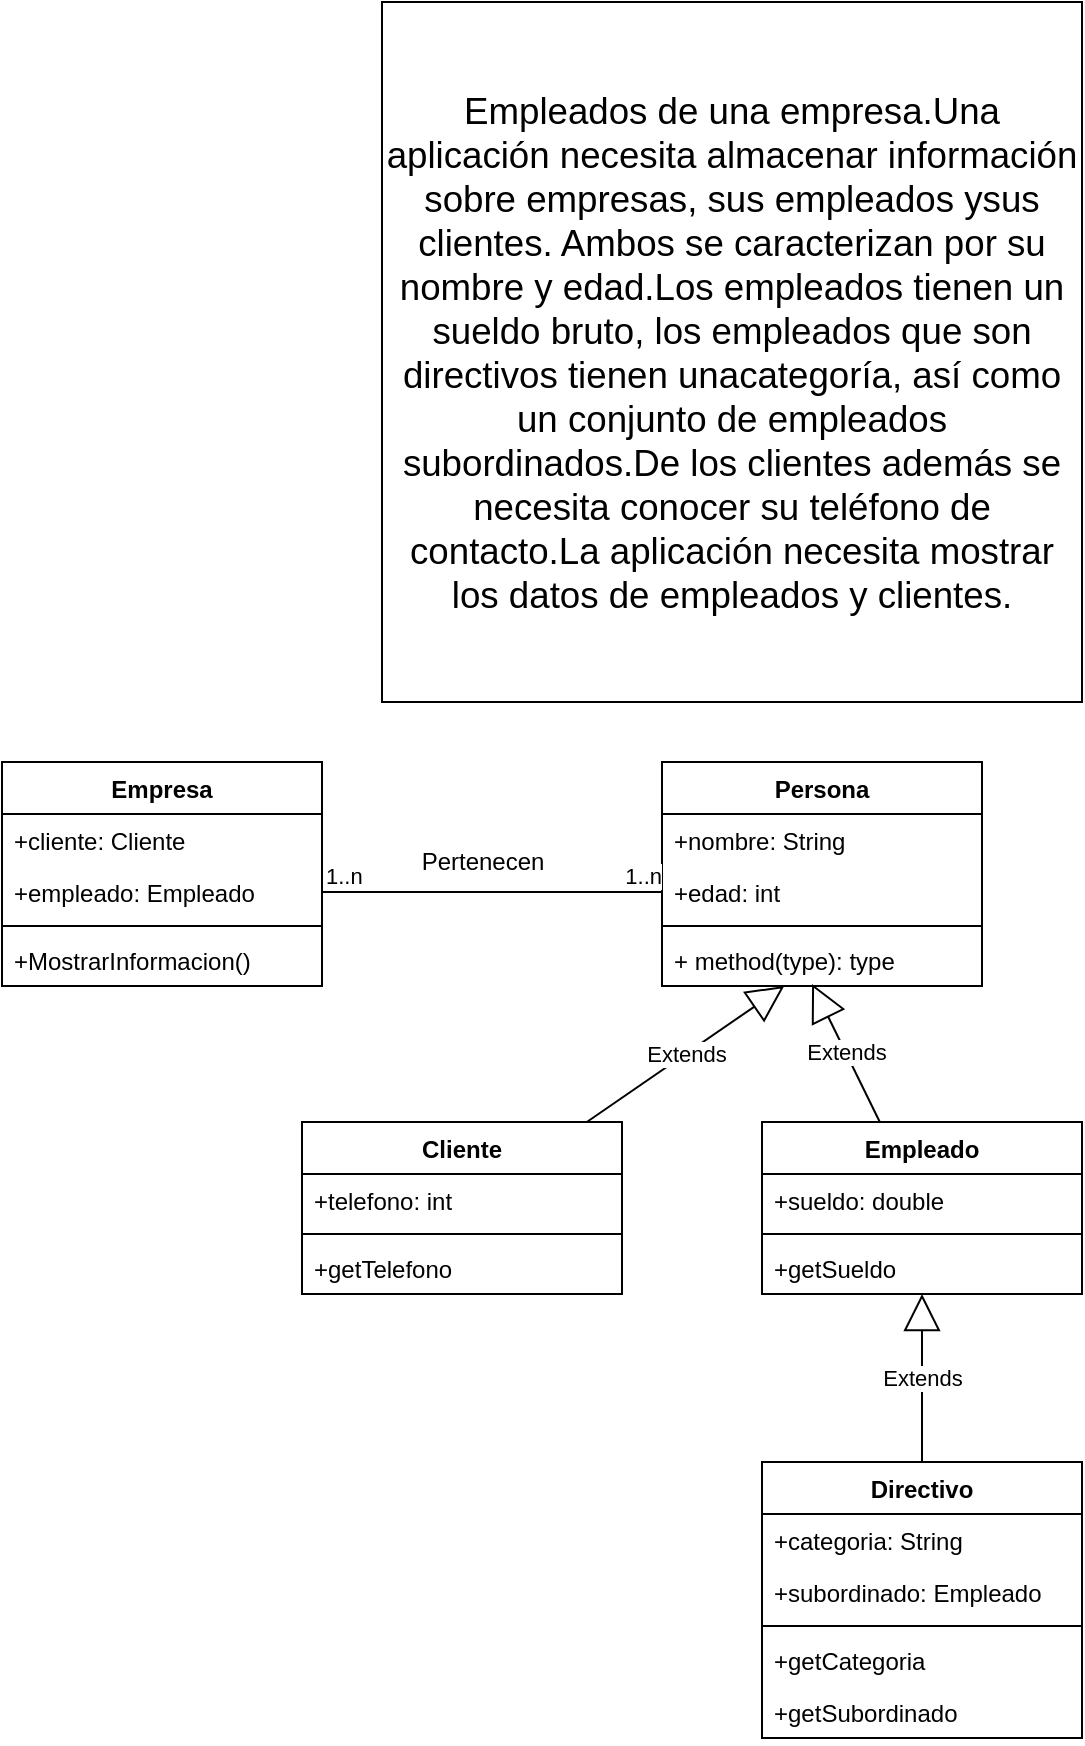 <mxfile version="14.3.2" type="github">
  <diagram id="C5RBs43oDa-KdzZeNtuy" name="Page-1">
    <mxGraphModel dx="1350" dy="2000" grid="1" gridSize="10" guides="1" tooltips="1" connect="1" arrows="1" fold="1" page="1" pageScale="1" pageWidth="827" pageHeight="1169" math="0" shadow="0">
      <root>
        <mxCell id="WIyWlLk6GJQsqaUBKTNV-0" />
        <mxCell id="WIyWlLk6GJQsqaUBKTNV-1" parent="WIyWlLk6GJQsqaUBKTNV-0" />
        <mxCell id="-hX0p-gWuChUssL3cWtv-0" value="&lt;span style=&quot;left: 180.151px ; top: 661.466px ; font-size: 18.34px ; font-family: sans-serif ; transform: scalex(0.896)&quot;&gt;Empleados de una empresa.&lt;/span&gt;&lt;span style=&quot;left: 180.151px ; top: 686.487px ; font-size: 18.34px ; font-family: sans-serif ; transform: scalex(0.888)&quot;&gt;Una aplicación necesita almacenar información sobre empresas, sus empleados y&lt;/span&gt;&lt;span style=&quot;left: 180.151px ; top: 711.508px ; font-size: 18.34px ; font-family: sans-serif ; transform: scalex(0.887)&quot;&gt;sus clientes. Ambos se caracterizan por su nombre y edad.&lt;/span&gt;&lt;span style=&quot;left: 180.151px ; top: 736.529px ; font-size: 18.34px ; font-family: sans-serif ; transform: scalex(0.883)&quot;&gt;Los empleados tienen un sueldo bruto, los empleados que son directivos tienen una&lt;/span&gt;&lt;span style=&quot;left: 180.151px ; top: 761.55px ; font-size: 18.34px ; font-family: sans-serif ; transform: scalex(0.888)&quot;&gt;categoría, así como un conjunto de empleados subordinados.&lt;/span&gt;&lt;span style=&quot;left: 180.151px ; top: 786.571px ; font-size: 18.34px ; font-family: sans-serif ; transform: scalex(0.886)&quot;&gt;De los clientes además se necesita conocer su teléfono de contacto.&lt;/span&gt;&lt;span style=&quot;left: 180.151px ; top: 811.592px ; font-size: 18.34px ; font-family: sans-serif ; transform: scalex(0.882)&quot;&gt;La aplicación necesita mostrar los datos de empleados y clientes.&lt;/span&gt;" style="whiteSpace=wrap;html=1;aspect=fixed;" vertex="1" parent="WIyWlLk6GJQsqaUBKTNV-1">
          <mxGeometry x="250" y="-310" width="350" height="350" as="geometry" />
        </mxCell>
        <mxCell id="-hX0p-gWuChUssL3cWtv-1" value="Empresa" style="swimlane;fontStyle=1;align=center;verticalAlign=top;childLayout=stackLayout;horizontal=1;startSize=26;horizontalStack=0;resizeParent=1;resizeParentMax=0;resizeLast=0;collapsible=1;marginBottom=0;" vertex="1" parent="WIyWlLk6GJQsqaUBKTNV-1">
          <mxGeometry x="60" y="70" width="160" height="112" as="geometry" />
        </mxCell>
        <mxCell id="-hX0p-gWuChUssL3cWtv-2" value="+cliente: Cliente" style="text;strokeColor=none;fillColor=none;align=left;verticalAlign=top;spacingLeft=4;spacingRight=4;overflow=hidden;rotatable=0;points=[[0,0.5],[1,0.5]];portConstraint=eastwest;" vertex="1" parent="-hX0p-gWuChUssL3cWtv-1">
          <mxGeometry y="26" width="160" height="26" as="geometry" />
        </mxCell>
        <mxCell id="-hX0p-gWuChUssL3cWtv-30" value="+empleado: Empleado" style="text;strokeColor=none;fillColor=none;align=left;verticalAlign=top;spacingLeft=4;spacingRight=4;overflow=hidden;rotatable=0;points=[[0,0.5],[1,0.5]];portConstraint=eastwest;" vertex="1" parent="-hX0p-gWuChUssL3cWtv-1">
          <mxGeometry y="52" width="160" height="26" as="geometry" />
        </mxCell>
        <mxCell id="-hX0p-gWuChUssL3cWtv-3" value="" style="line;strokeWidth=1;fillColor=none;align=left;verticalAlign=middle;spacingTop=-1;spacingLeft=3;spacingRight=3;rotatable=0;labelPosition=right;points=[];portConstraint=eastwest;" vertex="1" parent="-hX0p-gWuChUssL3cWtv-1">
          <mxGeometry y="78" width="160" height="8" as="geometry" />
        </mxCell>
        <mxCell id="-hX0p-gWuChUssL3cWtv-4" value="+MostrarInformacion()" style="text;strokeColor=none;fillColor=none;align=left;verticalAlign=top;spacingLeft=4;spacingRight=4;overflow=hidden;rotatable=0;points=[[0,0.5],[1,0.5]];portConstraint=eastwest;" vertex="1" parent="-hX0p-gWuChUssL3cWtv-1">
          <mxGeometry y="86" width="160" height="26" as="geometry" />
        </mxCell>
        <mxCell id="-hX0p-gWuChUssL3cWtv-5" value="Empleado" style="swimlane;fontStyle=1;align=center;verticalAlign=top;childLayout=stackLayout;horizontal=1;startSize=26;horizontalStack=0;resizeParent=1;resizeParentMax=0;resizeLast=0;collapsible=1;marginBottom=0;" vertex="1" parent="WIyWlLk6GJQsqaUBKTNV-1">
          <mxGeometry x="440" y="250" width="160" height="86" as="geometry" />
        </mxCell>
        <mxCell id="-hX0p-gWuChUssL3cWtv-10" value="+sueldo: double" style="text;strokeColor=none;fillColor=none;align=left;verticalAlign=top;spacingLeft=4;spacingRight=4;overflow=hidden;rotatable=0;points=[[0,0.5],[1,0.5]];portConstraint=eastwest;" vertex="1" parent="-hX0p-gWuChUssL3cWtv-5">
          <mxGeometry y="26" width="160" height="26" as="geometry" />
        </mxCell>
        <mxCell id="-hX0p-gWuChUssL3cWtv-7" value="" style="line;strokeWidth=1;fillColor=none;align=left;verticalAlign=middle;spacingTop=-1;spacingLeft=3;spacingRight=3;rotatable=0;labelPosition=right;points=[];portConstraint=eastwest;" vertex="1" parent="-hX0p-gWuChUssL3cWtv-5">
          <mxGeometry y="52" width="160" height="8" as="geometry" />
        </mxCell>
        <mxCell id="-hX0p-gWuChUssL3cWtv-8" value="+getSueldo" style="text;strokeColor=none;fillColor=none;align=left;verticalAlign=top;spacingLeft=4;spacingRight=4;overflow=hidden;rotatable=0;points=[[0,0.5],[1,0.5]];portConstraint=eastwest;" vertex="1" parent="-hX0p-gWuChUssL3cWtv-5">
          <mxGeometry y="60" width="160" height="26" as="geometry" />
        </mxCell>
        <mxCell id="-hX0p-gWuChUssL3cWtv-11" value="Directivo" style="swimlane;fontStyle=1;align=center;verticalAlign=top;childLayout=stackLayout;horizontal=1;startSize=26;horizontalStack=0;resizeParent=1;resizeParentMax=0;resizeLast=0;collapsible=1;marginBottom=0;" vertex="1" parent="WIyWlLk6GJQsqaUBKTNV-1">
          <mxGeometry x="440" y="420" width="160" height="138" as="geometry" />
        </mxCell>
        <mxCell id="-hX0p-gWuChUssL3cWtv-12" value="+categoria: String" style="text;strokeColor=none;fillColor=none;align=left;verticalAlign=top;spacingLeft=4;spacingRight=4;overflow=hidden;rotatable=0;points=[[0,0.5],[1,0.5]];portConstraint=eastwest;" vertex="1" parent="-hX0p-gWuChUssL3cWtv-11">
          <mxGeometry y="26" width="160" height="26" as="geometry" />
        </mxCell>
        <mxCell id="-hX0p-gWuChUssL3cWtv-13" value="+subordinado: Empleado" style="text;strokeColor=none;fillColor=none;align=left;verticalAlign=top;spacingLeft=4;spacingRight=4;overflow=hidden;rotatable=0;points=[[0,0.5],[1,0.5]];portConstraint=eastwest;" vertex="1" parent="-hX0p-gWuChUssL3cWtv-11">
          <mxGeometry y="52" width="160" height="26" as="geometry" />
        </mxCell>
        <mxCell id="-hX0p-gWuChUssL3cWtv-15" value="" style="line;strokeWidth=1;fillColor=none;align=left;verticalAlign=middle;spacingTop=-1;spacingLeft=3;spacingRight=3;rotatable=0;labelPosition=right;points=[];portConstraint=eastwest;" vertex="1" parent="-hX0p-gWuChUssL3cWtv-11">
          <mxGeometry y="78" width="160" height="8" as="geometry" />
        </mxCell>
        <mxCell id="-hX0p-gWuChUssL3cWtv-16" value="+getCategoria&#xa;" style="text;strokeColor=none;fillColor=none;align=left;verticalAlign=top;spacingLeft=4;spacingRight=4;overflow=hidden;rotatable=0;points=[[0,0.5],[1,0.5]];portConstraint=eastwest;" vertex="1" parent="-hX0p-gWuChUssL3cWtv-11">
          <mxGeometry y="86" width="160" height="26" as="geometry" />
        </mxCell>
        <mxCell id="-hX0p-gWuChUssL3cWtv-31" value="+getSubordinado" style="text;strokeColor=none;fillColor=none;align=left;verticalAlign=top;spacingLeft=4;spacingRight=4;overflow=hidden;rotatable=0;points=[[0,0.5],[1,0.5]];portConstraint=eastwest;" vertex="1" parent="-hX0p-gWuChUssL3cWtv-11">
          <mxGeometry y="112" width="160" height="26" as="geometry" />
        </mxCell>
        <mxCell id="-hX0p-gWuChUssL3cWtv-17" value="Persona" style="swimlane;fontStyle=1;align=center;verticalAlign=top;childLayout=stackLayout;horizontal=1;startSize=26;horizontalStack=0;resizeParent=1;resizeParentMax=0;resizeLast=0;collapsible=1;marginBottom=0;" vertex="1" parent="WIyWlLk6GJQsqaUBKTNV-1">
          <mxGeometry x="390" y="70" width="160" height="112" as="geometry" />
        </mxCell>
        <mxCell id="-hX0p-gWuChUssL3cWtv-18" value="+nombre: String&#xa;" style="text;strokeColor=none;fillColor=none;align=left;verticalAlign=top;spacingLeft=4;spacingRight=4;overflow=hidden;rotatable=0;points=[[0,0.5],[1,0.5]];portConstraint=eastwest;" vertex="1" parent="-hX0p-gWuChUssL3cWtv-17">
          <mxGeometry y="26" width="160" height="26" as="geometry" />
        </mxCell>
        <mxCell id="-hX0p-gWuChUssL3cWtv-19" value="+edad: int" style="text;strokeColor=none;fillColor=none;align=left;verticalAlign=top;spacingLeft=4;spacingRight=4;overflow=hidden;rotatable=0;points=[[0,0.5],[1,0.5]];portConstraint=eastwest;" vertex="1" parent="-hX0p-gWuChUssL3cWtv-17">
          <mxGeometry y="52" width="160" height="26" as="geometry" />
        </mxCell>
        <mxCell id="-hX0p-gWuChUssL3cWtv-21" value="" style="line;strokeWidth=1;fillColor=none;align=left;verticalAlign=middle;spacingTop=-1;spacingLeft=3;spacingRight=3;rotatable=0;labelPosition=right;points=[];portConstraint=eastwest;" vertex="1" parent="-hX0p-gWuChUssL3cWtv-17">
          <mxGeometry y="78" width="160" height="8" as="geometry" />
        </mxCell>
        <mxCell id="-hX0p-gWuChUssL3cWtv-22" value="+ method(type): type" style="text;strokeColor=none;fillColor=none;align=left;verticalAlign=top;spacingLeft=4;spacingRight=4;overflow=hidden;rotatable=0;points=[[0,0.5],[1,0.5]];portConstraint=eastwest;" vertex="1" parent="-hX0p-gWuChUssL3cWtv-17">
          <mxGeometry y="86" width="160" height="26" as="geometry" />
        </mxCell>
        <mxCell id="-hX0p-gWuChUssL3cWtv-23" value="Cliente" style="swimlane;fontStyle=1;align=center;verticalAlign=top;childLayout=stackLayout;horizontal=1;startSize=26;horizontalStack=0;resizeParent=1;resizeParentMax=0;resizeLast=0;collapsible=1;marginBottom=0;" vertex="1" parent="WIyWlLk6GJQsqaUBKTNV-1">
          <mxGeometry x="210" y="250" width="160" height="86" as="geometry" />
        </mxCell>
        <mxCell id="-hX0p-gWuChUssL3cWtv-24" value="+telefono: int" style="text;strokeColor=none;fillColor=none;align=left;verticalAlign=top;spacingLeft=4;spacingRight=4;overflow=hidden;rotatable=0;points=[[0,0.5],[1,0.5]];portConstraint=eastwest;" vertex="1" parent="-hX0p-gWuChUssL3cWtv-23">
          <mxGeometry y="26" width="160" height="26" as="geometry" />
        </mxCell>
        <mxCell id="-hX0p-gWuChUssL3cWtv-25" value="" style="line;strokeWidth=1;fillColor=none;align=left;verticalAlign=middle;spacingTop=-1;spacingLeft=3;spacingRight=3;rotatable=0;labelPosition=right;points=[];portConstraint=eastwest;" vertex="1" parent="-hX0p-gWuChUssL3cWtv-23">
          <mxGeometry y="52" width="160" height="8" as="geometry" />
        </mxCell>
        <mxCell id="-hX0p-gWuChUssL3cWtv-26" value="+getTelefono" style="text;strokeColor=none;fillColor=none;align=left;verticalAlign=top;spacingLeft=4;spacingRight=4;overflow=hidden;rotatable=0;points=[[0,0.5],[1,0.5]];portConstraint=eastwest;" vertex="1" parent="-hX0p-gWuChUssL3cWtv-23">
          <mxGeometry y="60" width="160" height="26" as="geometry" />
        </mxCell>
        <mxCell id="-hX0p-gWuChUssL3cWtv-27" value="Extends" style="endArrow=block;endSize=16;endFill=0;html=1;" edge="1" parent="WIyWlLk6GJQsqaUBKTNV-1" source="-hX0p-gWuChUssL3cWtv-23" target="-hX0p-gWuChUssL3cWtv-22">
          <mxGeometry width="160" relative="1" as="geometry">
            <mxPoint x="290" y="350" as="sourcePoint" />
            <mxPoint x="450" y="350" as="targetPoint" />
          </mxGeometry>
        </mxCell>
        <mxCell id="-hX0p-gWuChUssL3cWtv-28" value="Extends" style="endArrow=block;endSize=16;endFill=0;html=1;entryX=0.469;entryY=0.962;entryDx=0;entryDy=0;entryPerimeter=0;" edge="1" parent="WIyWlLk6GJQsqaUBKTNV-1" source="-hX0p-gWuChUssL3cWtv-5" target="-hX0p-gWuChUssL3cWtv-22">
          <mxGeometry width="160" relative="1" as="geometry">
            <mxPoint x="341.613" y="260" as="sourcePoint" />
            <mxPoint x="407.419" y="192" as="targetPoint" />
          </mxGeometry>
        </mxCell>
        <mxCell id="-hX0p-gWuChUssL3cWtv-29" value="Extends" style="endArrow=block;endSize=16;endFill=0;html=1;exitX=0.5;exitY=0;exitDx=0;exitDy=0;" edge="1" parent="WIyWlLk6GJQsqaUBKTNV-1" source="-hX0p-gWuChUssL3cWtv-11" target="-hX0p-gWuChUssL3cWtv-8">
          <mxGeometry width="160" relative="1" as="geometry">
            <mxPoint x="351.613" y="270" as="sourcePoint" />
            <mxPoint x="417.419" y="202" as="targetPoint" />
          </mxGeometry>
        </mxCell>
        <mxCell id="-hX0p-gWuChUssL3cWtv-32" value="" style="endArrow=none;html=1;edgeStyle=orthogonalEdgeStyle;exitX=1;exitY=0.5;exitDx=0;exitDy=0;entryX=0;entryY=0.5;entryDx=0;entryDy=0;" edge="1" parent="WIyWlLk6GJQsqaUBKTNV-1" source="-hX0p-gWuChUssL3cWtv-30" target="-hX0p-gWuChUssL3cWtv-19">
          <mxGeometry relative="1" as="geometry">
            <mxPoint x="220" y="380" as="sourcePoint" />
            <mxPoint x="380" y="380" as="targetPoint" />
          </mxGeometry>
        </mxCell>
        <mxCell id="-hX0p-gWuChUssL3cWtv-33" value="1..n" style="edgeLabel;resizable=0;html=1;align=left;verticalAlign=bottom;" connectable="0" vertex="1" parent="-hX0p-gWuChUssL3cWtv-32">
          <mxGeometry x="-1" relative="1" as="geometry" />
        </mxCell>
        <mxCell id="-hX0p-gWuChUssL3cWtv-34" value="1..n" style="edgeLabel;resizable=0;html=1;align=right;verticalAlign=bottom;" connectable="0" vertex="1" parent="-hX0p-gWuChUssL3cWtv-32">
          <mxGeometry x="1" relative="1" as="geometry" />
        </mxCell>
        <mxCell id="-hX0p-gWuChUssL3cWtv-35" value="Pertenecen" style="text;html=1;align=center;verticalAlign=middle;resizable=0;points=[];autosize=1;" vertex="1" parent="WIyWlLk6GJQsqaUBKTNV-1">
          <mxGeometry x="260" y="110" width="80" height="20" as="geometry" />
        </mxCell>
      </root>
    </mxGraphModel>
  </diagram>
</mxfile>
